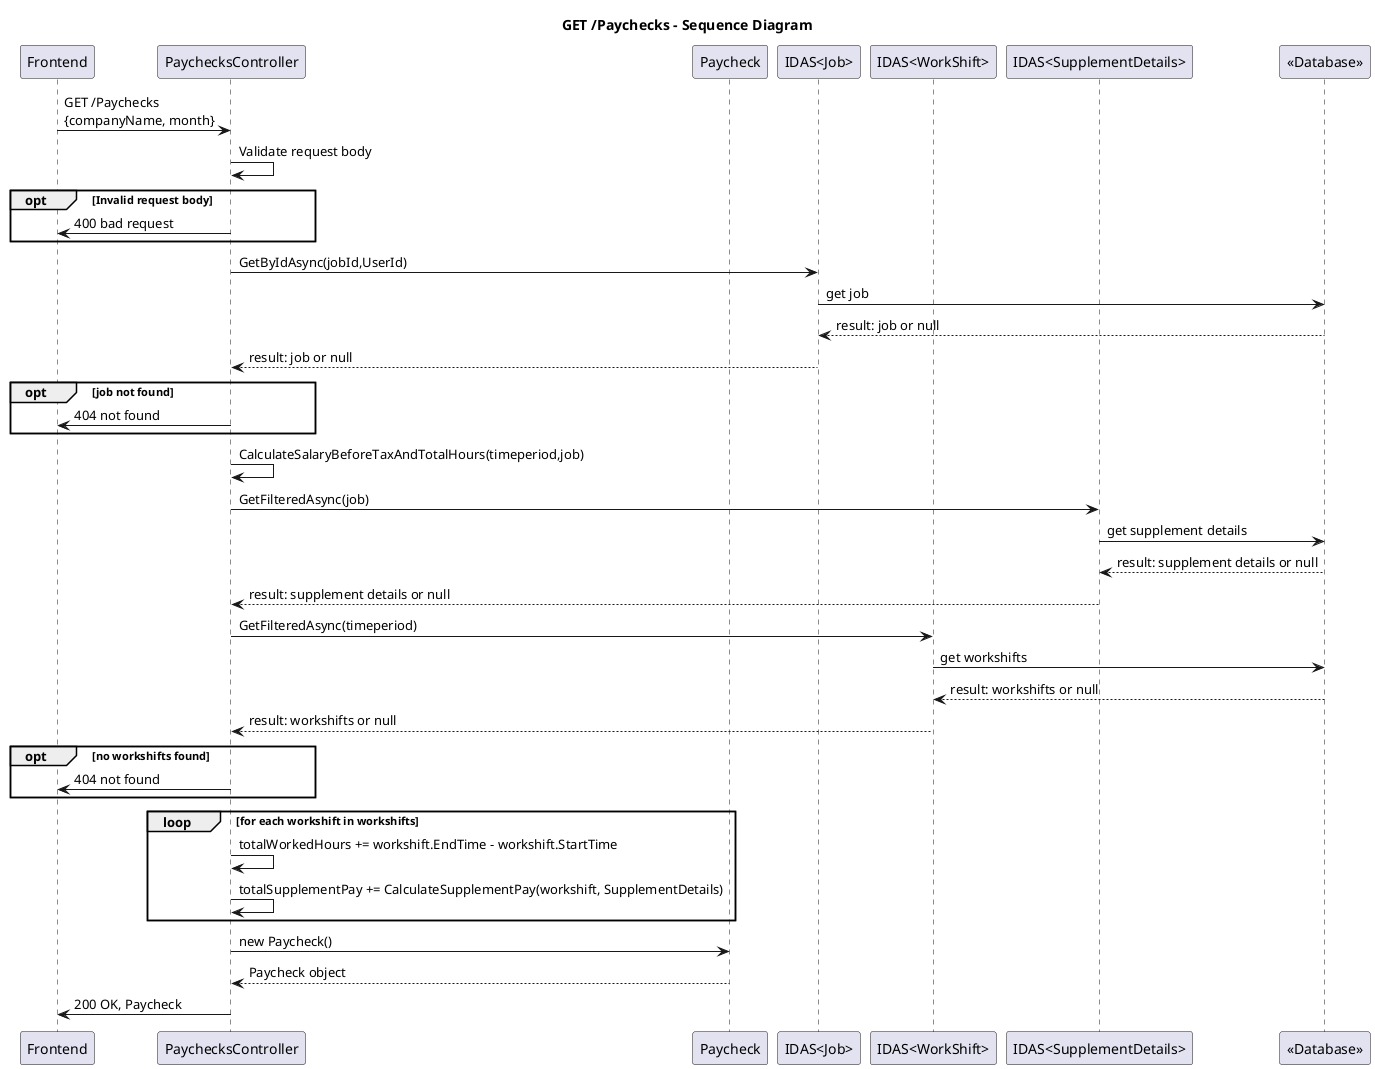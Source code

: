 

@startuml

title GET /Paychecks - Sequence Diagram

participant "Frontend" as Frontend 
participant "PaychecksController" as PaychecksController
participant "Paycheck" as Paycheck
participant "IDAS<Job>" as Job
participant "IDAS<WorkShift>" as WorkShift
participant "IDAS<SupplementDetails>" as SupplementDetails
participant "<<Database>>" as Database



Frontend -> PaychecksController: GET /Paychecks\n{companyName, month}
PaychecksController -> PaychecksController: Validate request body
opt Invalid request body
PaychecksController -> Frontend: 400 bad request 
end

PaychecksController -> Job: GetByIdAsync(jobId,UserId)
Job -> Database: get job
Database --> Job: result: job or null

Job --> PaychecksController: result: job or null

opt job not found
PaychecksController -> Frontend: 404 not found
end

PaychecksController -> PaychecksController: CalculateSalaryBeforeTaxAndTotalHours(timeperiod,job)

PaychecksController -> SupplementDetails: GetFilteredAsync(job)
SupplementDetails -> Database: get supplement details
Database --> SupplementDetails: result: supplement details or null
SupplementDetails --> PaychecksController: result: supplement details or null
PaychecksController -> WorkShift: GetFilteredAsync(timeperiod)
WorkShift -> Database: get workshifts
Database --> WorkShift: result: workshifts or null
PaychecksController <-- WorkShift: result: workshifts or null

opt no workshifts found
PaychecksController -> Frontend: 404 not found

end
loop for each workshift in workshifts
PaychecksController -> PaychecksController: totalWorkedHours += workshift.EndTime - workshift.StartTime

PaychecksController -> PaychecksController: totalSupplementPay += CalculateSupplementPay(workshift, SupplementDetails)
end

PaychecksController -> Paycheck: new Paycheck()
Paycheck --> PaychecksController: Paycheck object
PaychecksController -> Frontend: 200 OK, Paycheck


@enduml
